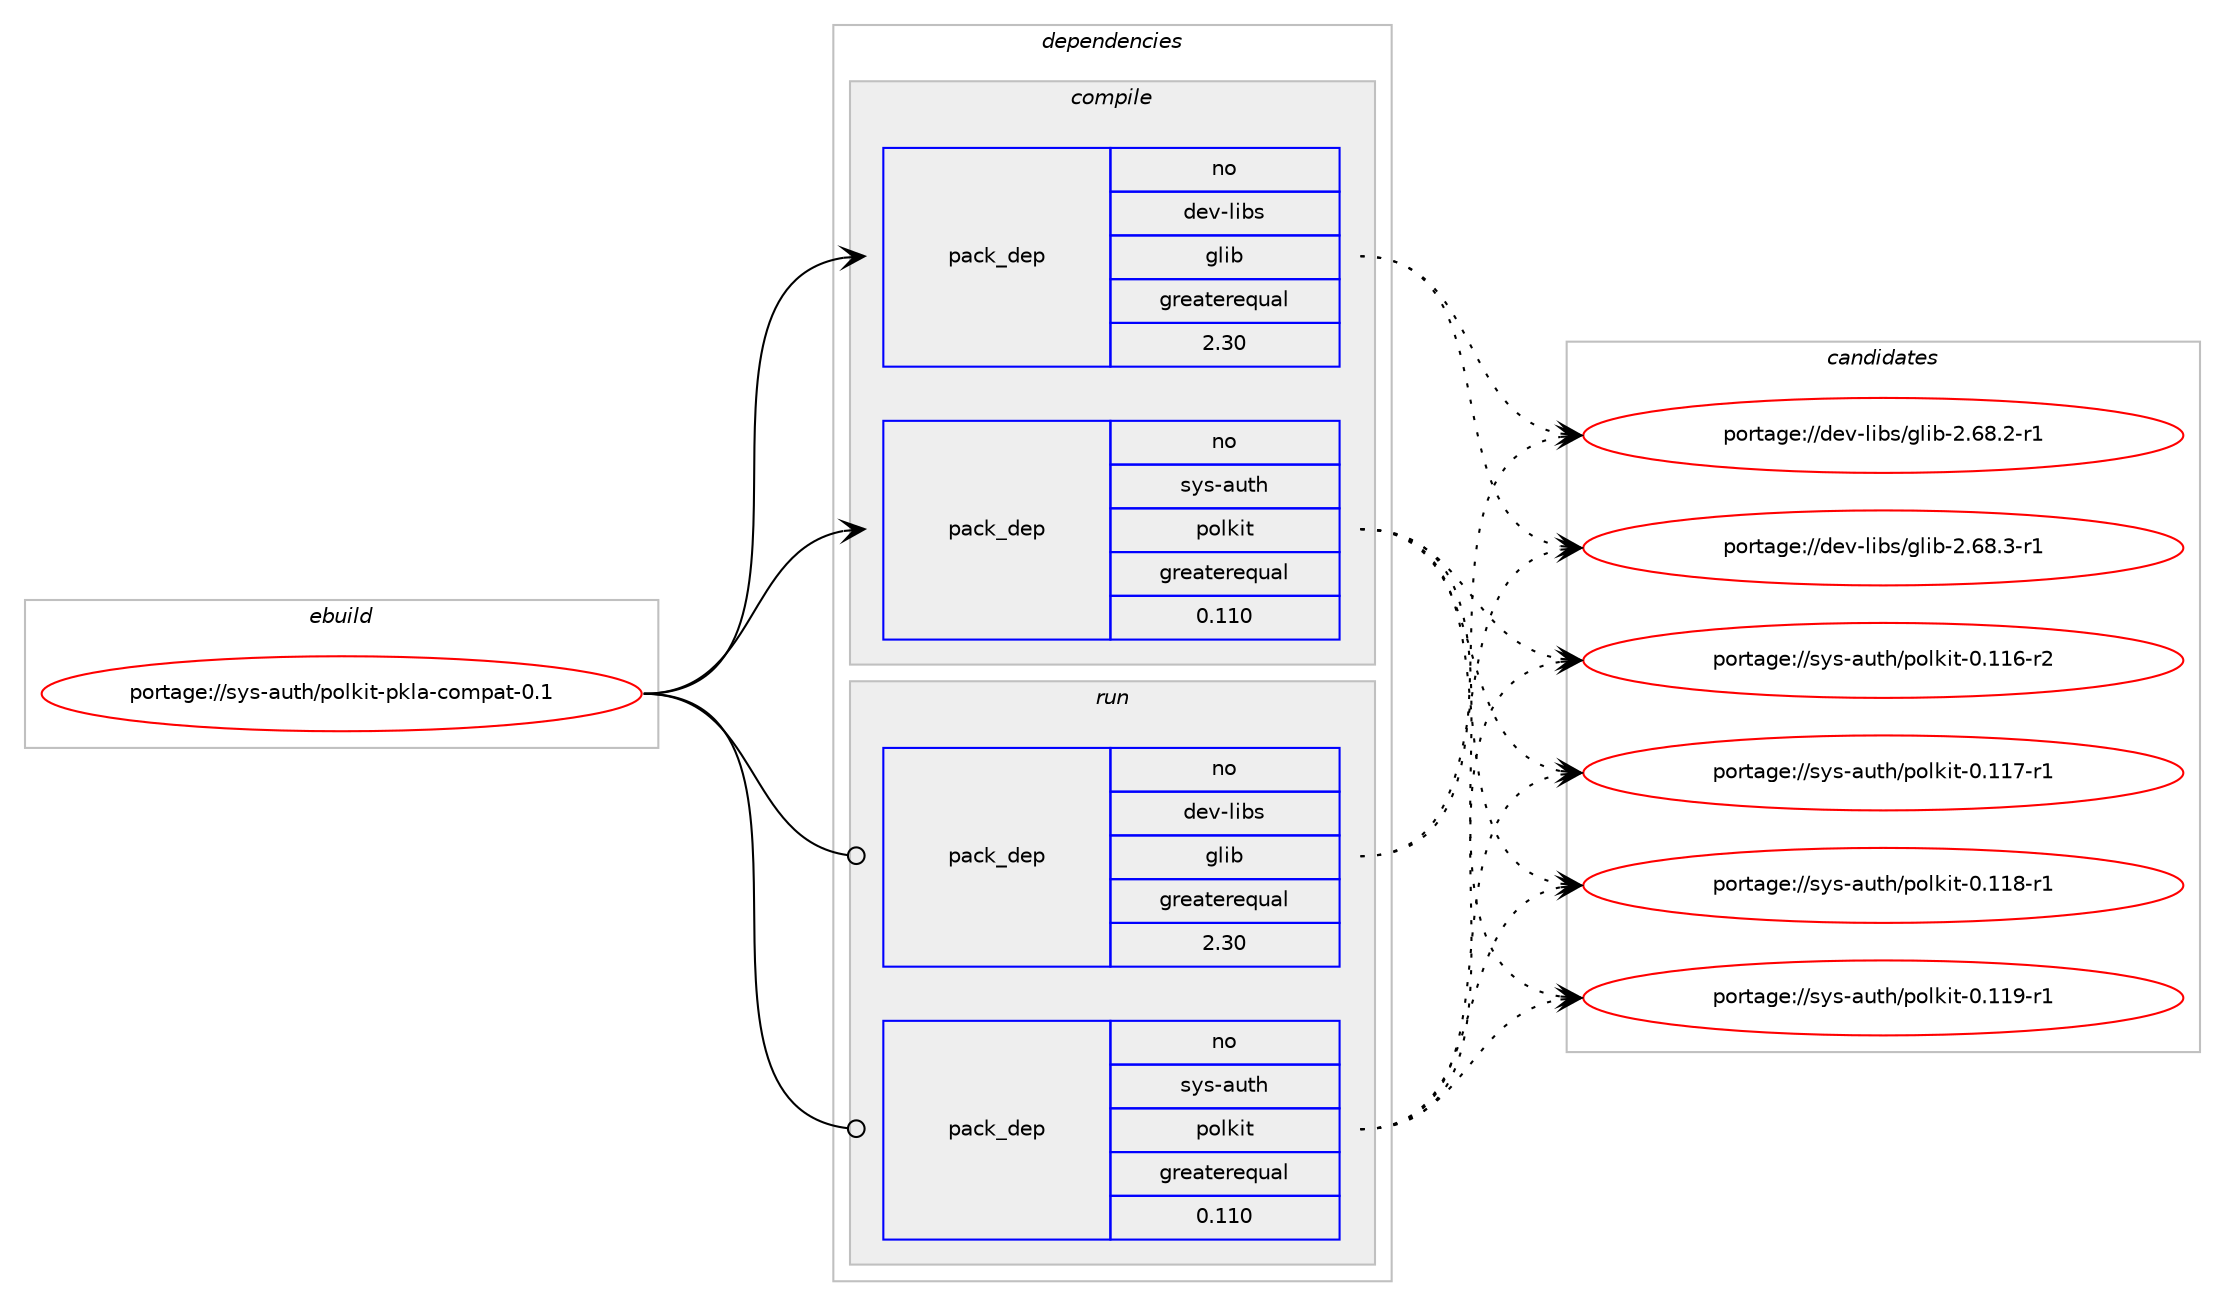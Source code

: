 digraph prolog {

# *************
# Graph options
# *************

newrank=true;
concentrate=true;
compound=true;
graph [rankdir=LR,fontname=Helvetica,fontsize=10,ranksep=1.5];#, ranksep=2.5, nodesep=0.2];
edge  [arrowhead=vee];
node  [fontname=Helvetica,fontsize=10];

# **********
# The ebuild
# **********

subgraph cluster_leftcol {
color=gray;
rank=same;
label=<<i>ebuild</i>>;
id [label="portage://sys-auth/polkit-pkla-compat-0.1", color=red, width=4, href="../sys-auth/polkit-pkla-compat-0.1.svg"];
}

# ****************
# The dependencies
# ****************

subgraph cluster_midcol {
color=gray;
label=<<i>dependencies</i>>;
subgraph cluster_compile {
fillcolor="#eeeeee";
style=filled;
label=<<i>compile</i>>;
# *** BEGIN UNKNOWN DEPENDENCY TYPE (TODO) ***
# id -> package_dependency(portage://sys-auth/polkit-pkla-compat-0.1,install,no,app-text,docbook-xsl-stylesheets,none,[,,],[],[])
# *** END UNKNOWN DEPENDENCY TYPE (TODO) ***

subgraph pack149 {
dependency275 [label=<<TABLE BORDER="0" CELLBORDER="1" CELLSPACING="0" CELLPADDING="4" WIDTH="220"><TR><TD ROWSPAN="6" CELLPADDING="30">pack_dep</TD></TR><TR><TD WIDTH="110">no</TD></TR><TR><TD>dev-libs</TD></TR><TR><TD>glib</TD></TR><TR><TD>greaterequal</TD></TR><TR><TD>2.30</TD></TR></TABLE>>, shape=none, color=blue];
}
id:e -> dependency275:w [weight=20,style="solid",arrowhead="vee"];
# *** BEGIN UNKNOWN DEPENDENCY TYPE (TODO) ***
# id -> package_dependency(portage://sys-auth/polkit-pkla-compat-0.1,install,no,dev-libs,libxslt,none,[,,],[],[])
# *** END UNKNOWN DEPENDENCY TYPE (TODO) ***

subgraph pack150 {
dependency276 [label=<<TABLE BORDER="0" CELLBORDER="1" CELLSPACING="0" CELLPADDING="4" WIDTH="220"><TR><TD ROWSPAN="6" CELLPADDING="30">pack_dep</TD></TR><TR><TD WIDTH="110">no</TD></TR><TR><TD>sys-auth</TD></TR><TR><TD>polkit</TD></TR><TR><TD>greaterequal</TD></TR><TR><TD>0.110</TD></TR></TABLE>>, shape=none, color=blue];
}
id:e -> dependency276:w [weight=20,style="solid",arrowhead="vee"];
# *** BEGIN UNKNOWN DEPENDENCY TYPE (TODO) ***
# id -> package_dependency(portage://sys-auth/polkit-pkla-compat-0.1,install,no,virtual,pkgconfig,none,[,,],[],[])
# *** END UNKNOWN DEPENDENCY TYPE (TODO) ***

}
subgraph cluster_compileandrun {
fillcolor="#eeeeee";
style=filled;
label=<<i>compile and run</i>>;
}
subgraph cluster_run {
fillcolor="#eeeeee";
style=filled;
label=<<i>run</i>>;
subgraph pack151 {
dependency277 [label=<<TABLE BORDER="0" CELLBORDER="1" CELLSPACING="0" CELLPADDING="4" WIDTH="220"><TR><TD ROWSPAN="6" CELLPADDING="30">pack_dep</TD></TR><TR><TD WIDTH="110">no</TD></TR><TR><TD>dev-libs</TD></TR><TR><TD>glib</TD></TR><TR><TD>greaterequal</TD></TR><TR><TD>2.30</TD></TR></TABLE>>, shape=none, color=blue];
}
id:e -> dependency277:w [weight=20,style="solid",arrowhead="odot"];
subgraph pack152 {
dependency278 [label=<<TABLE BORDER="0" CELLBORDER="1" CELLSPACING="0" CELLPADDING="4" WIDTH="220"><TR><TD ROWSPAN="6" CELLPADDING="30">pack_dep</TD></TR><TR><TD WIDTH="110">no</TD></TR><TR><TD>sys-auth</TD></TR><TR><TD>polkit</TD></TR><TR><TD>greaterequal</TD></TR><TR><TD>0.110</TD></TR></TABLE>>, shape=none, color=blue];
}
id:e -> dependency278:w [weight=20,style="solid",arrowhead="odot"];
}
}

# **************
# The candidates
# **************

subgraph cluster_choices {
rank=same;
color=gray;
label=<<i>candidates</i>>;

subgraph choice149 {
color=black;
nodesep=1;
choice10010111845108105981154710310810598455046545646504511449 [label="portage://dev-libs/glib-2.68.2-r1", color=red, width=4,href="../dev-libs/glib-2.68.2-r1.svg"];
choice10010111845108105981154710310810598455046545646514511449 [label="portage://dev-libs/glib-2.68.3-r1", color=red, width=4,href="../dev-libs/glib-2.68.3-r1.svg"];
dependency275:e -> choice10010111845108105981154710310810598455046545646504511449:w [style=dotted,weight="100"];
dependency275:e -> choice10010111845108105981154710310810598455046545646514511449:w [style=dotted,weight="100"];
}
subgraph choice150 {
color=black;
nodesep=1;
choice1151211154597117116104471121111081071051164548464949544511450 [label="portage://sys-auth/polkit-0.116-r2", color=red, width=4,href="../sys-auth/polkit-0.116-r2.svg"];
choice1151211154597117116104471121111081071051164548464949554511449 [label="portage://sys-auth/polkit-0.117-r1", color=red, width=4,href="../sys-auth/polkit-0.117-r1.svg"];
choice1151211154597117116104471121111081071051164548464949564511449 [label="portage://sys-auth/polkit-0.118-r1", color=red, width=4,href="../sys-auth/polkit-0.118-r1.svg"];
choice1151211154597117116104471121111081071051164548464949574511449 [label="portage://sys-auth/polkit-0.119-r1", color=red, width=4,href="../sys-auth/polkit-0.119-r1.svg"];
dependency276:e -> choice1151211154597117116104471121111081071051164548464949544511450:w [style=dotted,weight="100"];
dependency276:e -> choice1151211154597117116104471121111081071051164548464949554511449:w [style=dotted,weight="100"];
dependency276:e -> choice1151211154597117116104471121111081071051164548464949564511449:w [style=dotted,weight="100"];
dependency276:e -> choice1151211154597117116104471121111081071051164548464949574511449:w [style=dotted,weight="100"];
}
subgraph choice151 {
color=black;
nodesep=1;
choice10010111845108105981154710310810598455046545646504511449 [label="portage://dev-libs/glib-2.68.2-r1", color=red, width=4,href="../dev-libs/glib-2.68.2-r1.svg"];
choice10010111845108105981154710310810598455046545646514511449 [label="portage://dev-libs/glib-2.68.3-r1", color=red, width=4,href="../dev-libs/glib-2.68.3-r1.svg"];
dependency277:e -> choice10010111845108105981154710310810598455046545646504511449:w [style=dotted,weight="100"];
dependency277:e -> choice10010111845108105981154710310810598455046545646514511449:w [style=dotted,weight="100"];
}
subgraph choice152 {
color=black;
nodesep=1;
choice1151211154597117116104471121111081071051164548464949544511450 [label="portage://sys-auth/polkit-0.116-r2", color=red, width=4,href="../sys-auth/polkit-0.116-r2.svg"];
choice1151211154597117116104471121111081071051164548464949554511449 [label="portage://sys-auth/polkit-0.117-r1", color=red, width=4,href="../sys-auth/polkit-0.117-r1.svg"];
choice1151211154597117116104471121111081071051164548464949564511449 [label="portage://sys-auth/polkit-0.118-r1", color=red, width=4,href="../sys-auth/polkit-0.118-r1.svg"];
choice1151211154597117116104471121111081071051164548464949574511449 [label="portage://sys-auth/polkit-0.119-r1", color=red, width=4,href="../sys-auth/polkit-0.119-r1.svg"];
dependency278:e -> choice1151211154597117116104471121111081071051164548464949544511450:w [style=dotted,weight="100"];
dependency278:e -> choice1151211154597117116104471121111081071051164548464949554511449:w [style=dotted,weight="100"];
dependency278:e -> choice1151211154597117116104471121111081071051164548464949564511449:w [style=dotted,weight="100"];
dependency278:e -> choice1151211154597117116104471121111081071051164548464949574511449:w [style=dotted,weight="100"];
}
}

}
